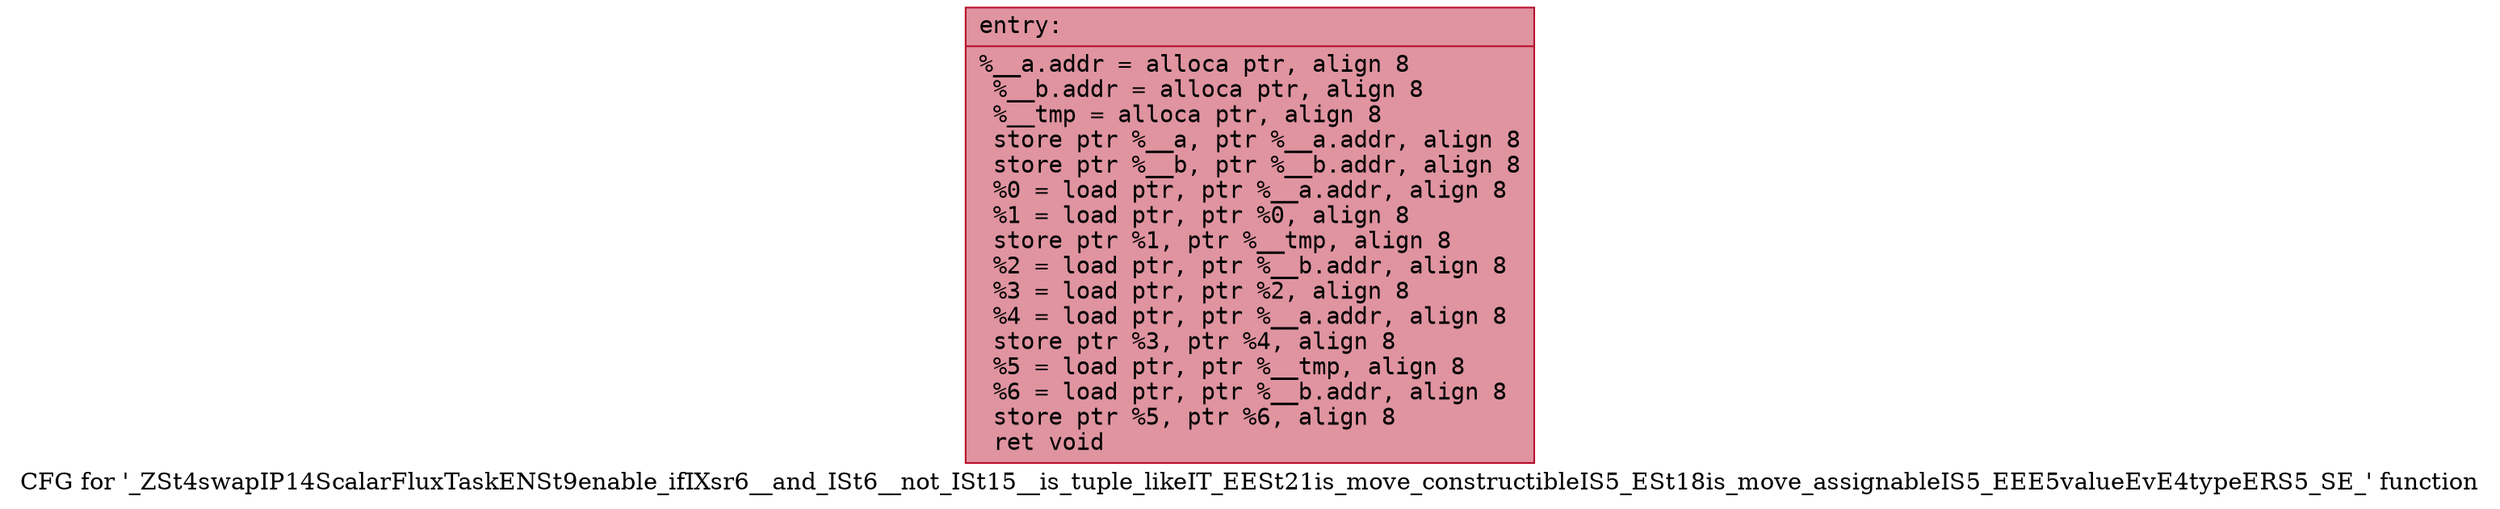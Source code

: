 digraph "CFG for '_ZSt4swapIP14ScalarFluxTaskENSt9enable_ifIXsr6__and_ISt6__not_ISt15__is_tuple_likeIT_EESt21is_move_constructibleIS5_ESt18is_move_assignableIS5_EEE5valueEvE4typeERS5_SE_' function" {
	label="CFG for '_ZSt4swapIP14ScalarFluxTaskENSt9enable_ifIXsr6__and_ISt6__not_ISt15__is_tuple_likeIT_EESt21is_move_constructibleIS5_ESt18is_move_assignableIS5_EEE5valueEvE4typeERS5_SE_' function";

	Node0x556c3c87f480 [shape=record,color="#b70d28ff", style=filled, fillcolor="#b70d2870" fontname="Courier",label="{entry:\l|  %__a.addr = alloca ptr, align 8\l  %__b.addr = alloca ptr, align 8\l  %__tmp = alloca ptr, align 8\l  store ptr %__a, ptr %__a.addr, align 8\l  store ptr %__b, ptr %__b.addr, align 8\l  %0 = load ptr, ptr %__a.addr, align 8\l  %1 = load ptr, ptr %0, align 8\l  store ptr %1, ptr %__tmp, align 8\l  %2 = load ptr, ptr %__b.addr, align 8\l  %3 = load ptr, ptr %2, align 8\l  %4 = load ptr, ptr %__a.addr, align 8\l  store ptr %3, ptr %4, align 8\l  %5 = load ptr, ptr %__tmp, align 8\l  %6 = load ptr, ptr %__b.addr, align 8\l  store ptr %5, ptr %6, align 8\l  ret void\l}"];
}
